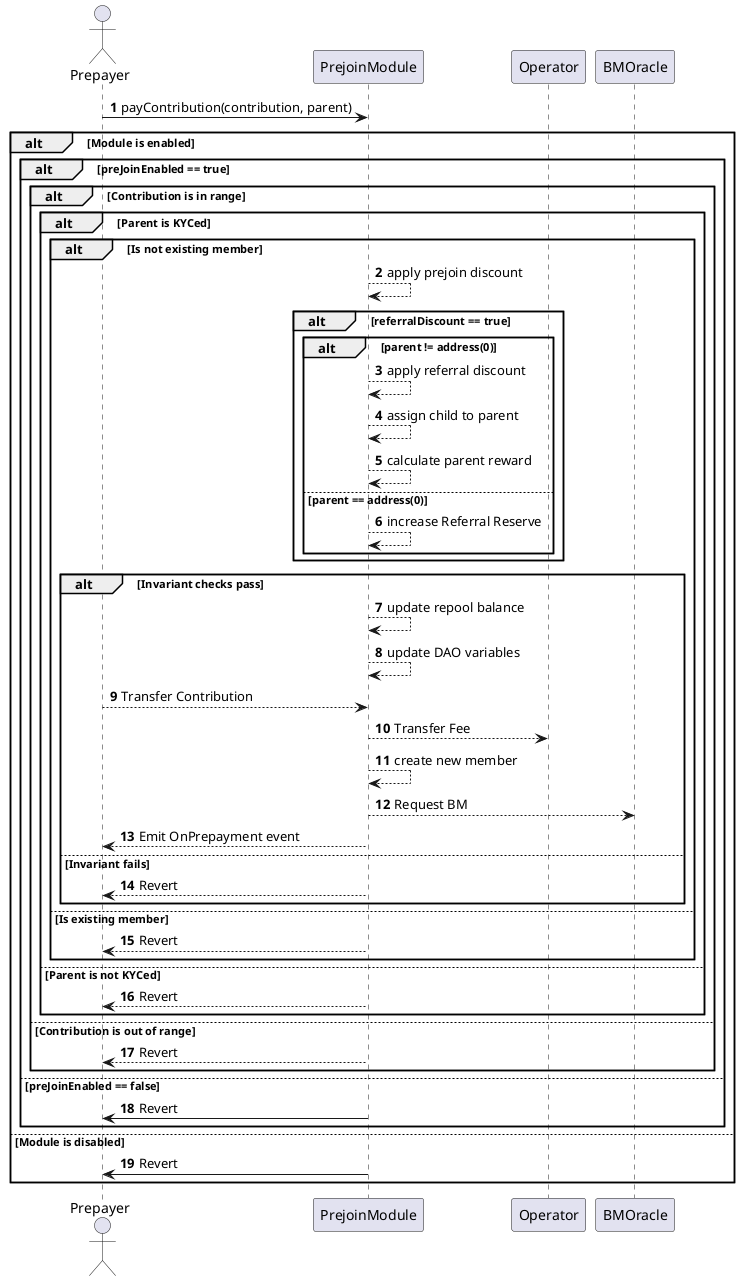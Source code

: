 @startuml Payments without coupon
autonumber

actor Prepayer

Prepayer -> PrejoinModule: payContribution(contribution, parent)

alt Module is enabled
    alt preJoinEnabled == true
        alt Contribution is in range
            alt Parent is KYCed
                alt Is not existing member

                    PrejoinModule --> PrejoinModule: apply prejoin discount

                    alt referralDiscount == true                
                        alt parent != address(0)
                            PrejoinModule --> PrejoinModule: apply referral discount
                            PrejoinModule --> PrejoinModule: assign child to parent
                            PrejoinModule --> PrejoinModule: calculate parent reward
                        else parent == address(0)
                            PrejoinModule --> PrejoinModule: increase Referral Reserve
                        end
                    end

                    alt Invariant checks pass
                        PrejoinModule --> PrejoinModule: update repool balance
                        PrejoinModule --> PrejoinModule: update DAO variables
                        Prepayer --> PrejoinModule: Transfer Contribution
                        PrejoinModule --> Operator: Transfer Fee
                        PrejoinModule --> PrejoinModule: create new member
                        PrejoinModule --> BMOracle: Request BM
                        PrejoinModule --> Prepayer: Emit OnPrepayment event

                    else Invariant fails
                            PrejoinModule --> Prepayer: Revert
                    end

                else Is existing member
                    PrejoinModule --> Prepayer: Revert
                end

            else Parent is not KYCed
                PrejoinModule --> Prepayer: Revert
            end

        else Contribution is out of range
            PrejoinModule --> Prepayer: Revert
        end

    else preJoinEnabled == false
        PrejoinModule -> Prepayer: Revert
    end

else Module is disabled
    PrejoinModule -> Prepayer : Revert
end

@enduml    
